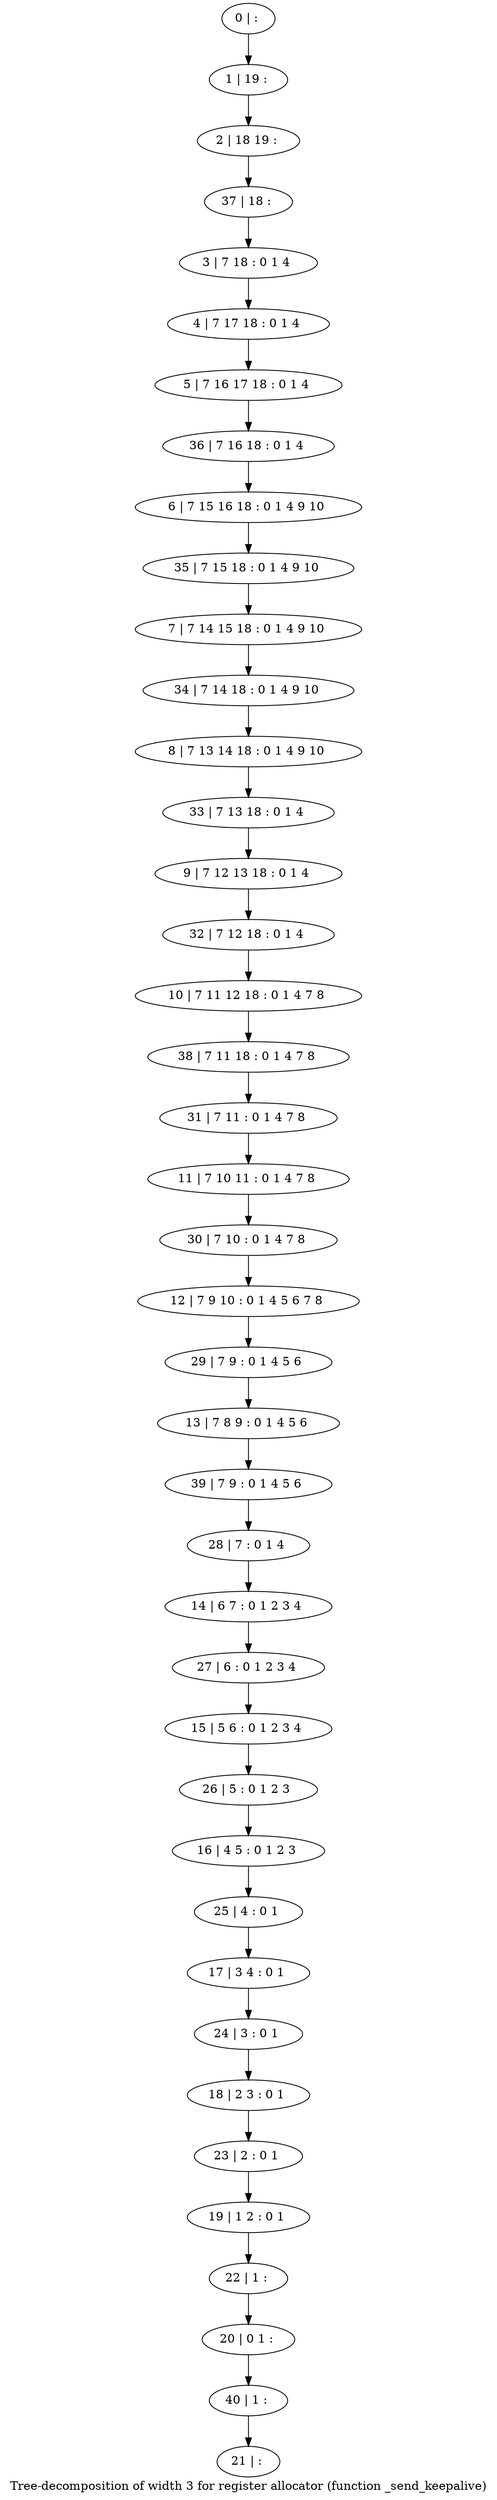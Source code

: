 digraph G {
graph [label="Tree-decomposition of width 3 for register allocator (function _send_keepalive)"]
0[label="0 | : "];
1[label="1 | 19 : "];
2[label="2 | 18 19 : "];
3[label="3 | 7 18 : 0 1 4 "];
4[label="4 | 7 17 18 : 0 1 4 "];
5[label="5 | 7 16 17 18 : 0 1 4 "];
6[label="6 | 7 15 16 18 : 0 1 4 9 10 "];
7[label="7 | 7 14 15 18 : 0 1 4 9 10 "];
8[label="8 | 7 13 14 18 : 0 1 4 9 10 "];
9[label="9 | 7 12 13 18 : 0 1 4 "];
10[label="10 | 7 11 12 18 : 0 1 4 7 8 "];
11[label="11 | 7 10 11 : 0 1 4 7 8 "];
12[label="12 | 7 9 10 : 0 1 4 5 6 7 8 "];
13[label="13 | 7 8 9 : 0 1 4 5 6 "];
14[label="14 | 6 7 : 0 1 2 3 4 "];
15[label="15 | 5 6 : 0 1 2 3 4 "];
16[label="16 | 4 5 : 0 1 2 3 "];
17[label="17 | 3 4 : 0 1 "];
18[label="18 | 2 3 : 0 1 "];
19[label="19 | 1 2 : 0 1 "];
20[label="20 | 0 1 : "];
21[label="21 | : "];
22[label="22 | 1 : "];
23[label="23 | 2 : 0 1 "];
24[label="24 | 3 : 0 1 "];
25[label="25 | 4 : 0 1 "];
26[label="26 | 5 : 0 1 2 3 "];
27[label="27 | 6 : 0 1 2 3 4 "];
28[label="28 | 7 : 0 1 4 "];
29[label="29 | 7 9 : 0 1 4 5 6 "];
30[label="30 | 7 10 : 0 1 4 7 8 "];
31[label="31 | 7 11 : 0 1 4 7 8 "];
32[label="32 | 7 12 18 : 0 1 4 "];
33[label="33 | 7 13 18 : 0 1 4 "];
34[label="34 | 7 14 18 : 0 1 4 9 10 "];
35[label="35 | 7 15 18 : 0 1 4 9 10 "];
36[label="36 | 7 16 18 : 0 1 4 "];
37[label="37 | 18 : "];
38[label="38 | 7 11 18 : 0 1 4 7 8 "];
39[label="39 | 7 9 : 0 1 4 5 6 "];
40[label="40 | 1 : "];
0->1 ;
1->2 ;
3->4 ;
4->5 ;
22->20 ;
19->22 ;
23->19 ;
18->23 ;
24->18 ;
17->24 ;
25->17 ;
16->25 ;
26->16 ;
15->26 ;
27->15 ;
14->27 ;
28->14 ;
29->13 ;
12->29 ;
30->12 ;
11->30 ;
31->11 ;
32->10 ;
9->32 ;
33->9 ;
8->33 ;
34->8 ;
7->34 ;
35->7 ;
6->35 ;
36->6 ;
5->36 ;
37->3 ;
2->37 ;
38->31 ;
10->38 ;
39->28 ;
13->39 ;
40->21 ;
20->40 ;
}
